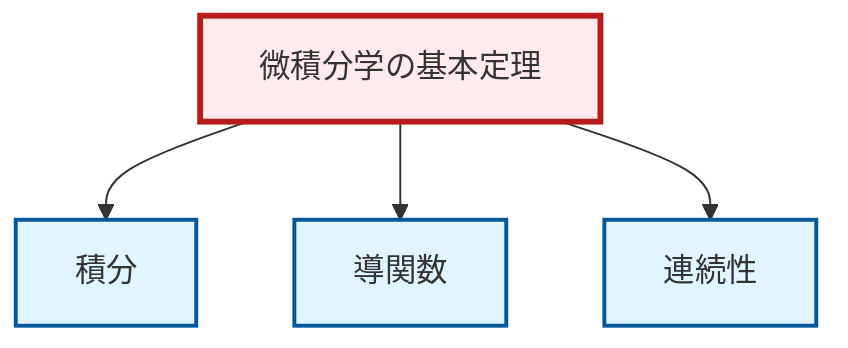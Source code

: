 graph TD
    classDef definition fill:#e1f5fe,stroke:#01579b,stroke-width:2px
    classDef theorem fill:#f3e5f5,stroke:#4a148c,stroke-width:2px
    classDef axiom fill:#fff3e0,stroke:#e65100,stroke-width:2px
    classDef example fill:#e8f5e9,stroke:#1b5e20,stroke-width:2px
    classDef current fill:#ffebee,stroke:#b71c1c,stroke-width:3px
    def-continuity["連続性"]:::definition
    def-derivative["導関数"]:::definition
    thm-fundamental-calculus["微積分学の基本定理"]:::theorem
    def-integral["積分"]:::definition
    thm-fundamental-calculus --> def-integral
    thm-fundamental-calculus --> def-derivative
    thm-fundamental-calculus --> def-continuity
    class thm-fundamental-calculus current